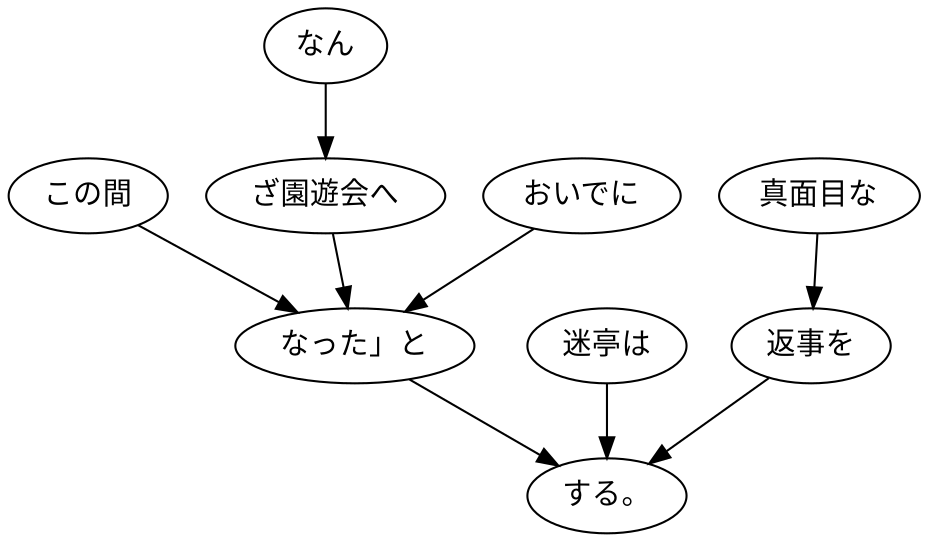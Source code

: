 digraph graph1607 {
	node0 [label="この間"];
	node1 [label="なん"];
	node2 [label="ざ園遊会へ"];
	node3 [label="おいでに"];
	node4 [label="なった」と"];
	node5 [label="迷亭は"];
	node6 [label="真面目な"];
	node7 [label="返事を"];
	node8 [label="する。"];
	node0 -> node4;
	node1 -> node2;
	node2 -> node4;
	node3 -> node4;
	node4 -> node8;
	node5 -> node8;
	node6 -> node7;
	node7 -> node8;
}
